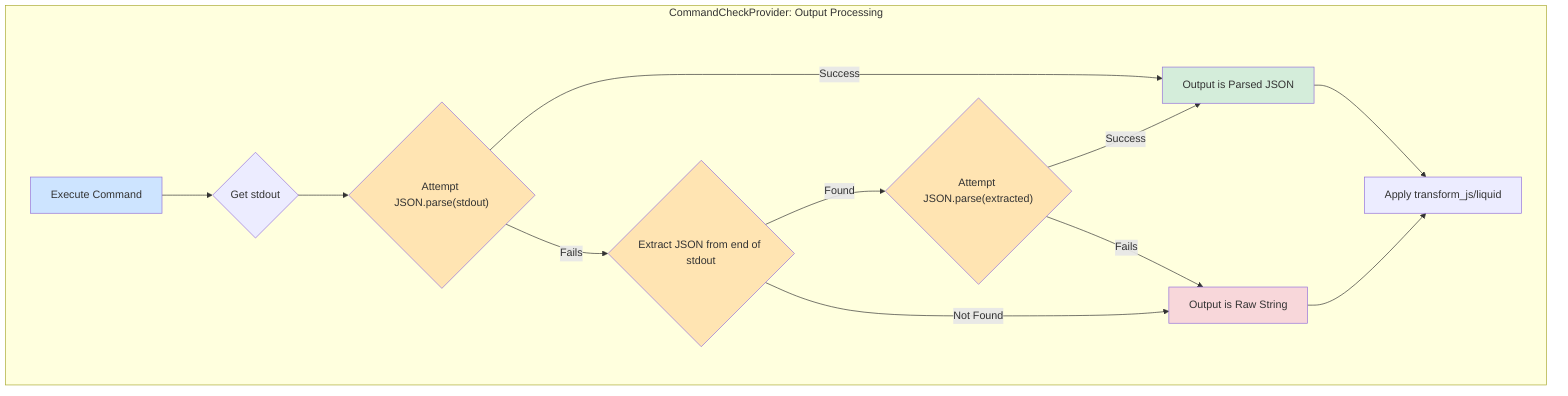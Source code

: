 flowchart TD
    subgraph "CommandCheckProvider: Output Processing"
        A[Execute Command] --> B{Get stdout};
        B --> C{"Attempt JSON.parse(stdout)"};
        C -- Success --> E[Output is Parsed JSON];
        C -- Fails --> D{"Extract JSON from end of stdout"};
        D -- Found --> F{"Attempt JSON.parse(extracted)"};
        D -- Not Found --> G[Output is Raw String];
        F -- Success --> E;
        F -- Fails --> G;
        E --> H["Apply transform_js/liquid"];
        G --> H;
    end

    style A fill:#cde4ff
    style C fill:#ffe4b2
    style D fill:#ffe4b2
    style F fill:#ffe4b2
    style E fill:#d4edda
    style G fill:#f8d7da